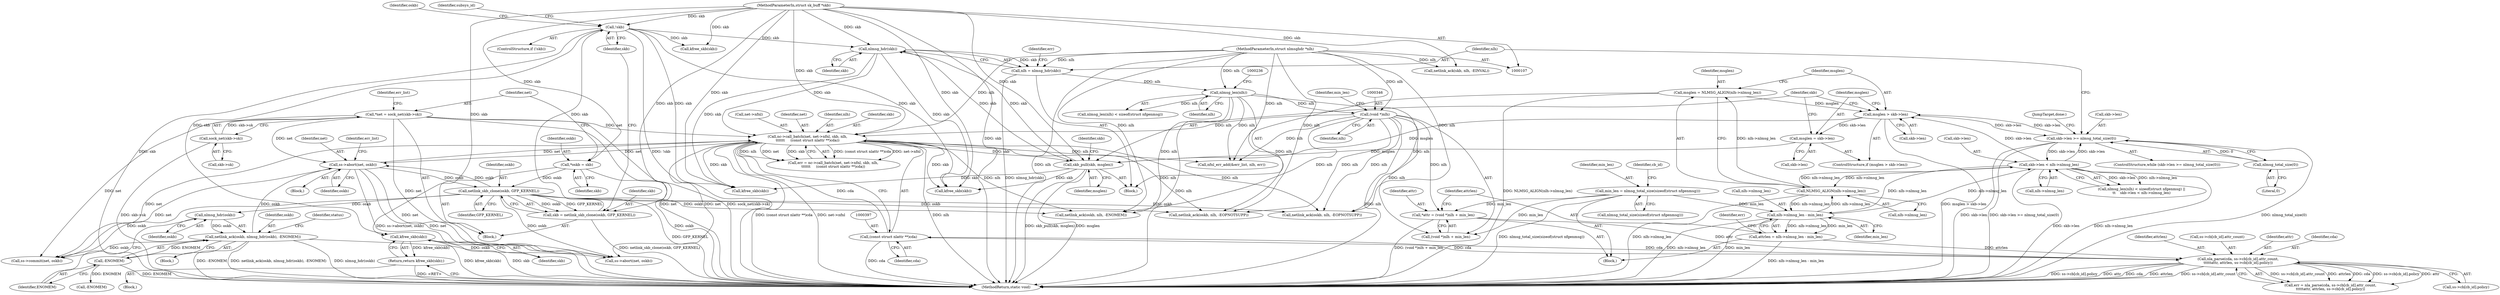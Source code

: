 digraph "1_linux_c58d6c93680f28ac58984af61d0a7ebf4319c241@API" {
"1000211" [label="(Call,kfree_skb(skb))"];
"1000149" [label="(Call,!skb)"];
"1000143" [label="(Call,skb = netlink_skb_clone(oskb, GFP_KERNEL))"];
"1000145" [label="(Call,netlink_skb_clone(oskb, GFP_KERNEL))"];
"1000113" [label="(Call,*oskb = skb)"];
"1000108" [label="(MethodParameterIn,struct sk_buff *skb)"];
"1000473" [label="(Call,ss->abort(net, oskb))"];
"1000117" [label="(Call,*net = sock_net(skb->sk))"];
"1000119" [label="(Call,sock_net(skb->sk))"];
"1000389" [label="(Call,nc->call_batch(net, net->nfnl, skb, nlh,\n\t\t\t\t\t\t     (const struct nlattr **)cda))"];
"1000225" [label="(Call,nlmsg_hdr(skb))"];
"1000464" [label="(Call,skb_pull(skb, msglen))"];
"1000454" [label="(Call,msglen > skb->len)"];
"1000447" [label="(Call,msglen = NLMSG_ALIGN(nlh->nlmsg_len))"];
"1000449" [label="(Call,NLMSG_ALIGN(nlh->nlmsg_len))"];
"1000352" [label="(Call,nlh->nlmsg_len - min_len)"];
"1000237" [label="(Call,skb->len < nlh->nlmsg_len)"];
"1000214" [label="(Call,skb->len >= nlmsg_total_size(0))"];
"1000218" [label="(Call,nlmsg_total_size(0))"];
"1000328" [label="(Call,min_len = nlmsg_total_size(sizeof(struct nfgenmsg)))"];
"1000459" [label="(Call,msglen = skb->len)"];
"1000345" [label="(Call,(void *)nlh)"];
"1000233" [label="(Call,nlmsg_len(nlh))"];
"1000223" [label="(Call,nlh = nlmsg_hdr(skb))"];
"1000109" [label="(MethodParameterIn,struct nlmsghdr *nlh)"];
"1000396" [label="(Call,(const struct nlattr **)cda)"];
"1000359" [label="(Call,nla_parse(cda, ss->cb[cb_id].attr_count,\n\t\t\t\t\tattr, attrlen, ss->cb[cb_id].policy))"];
"1000342" [label="(Call,*attr = (void *)nlh + min_len)"];
"1000350" [label="(Call,attrlen = nlh->nlmsg_len - min_len)"];
"1000431" [label="(Call,netlink_ack(oskb, nlmsg_hdr(oskb), -ENOMEM))"];
"1000433" [label="(Call,nlmsg_hdr(oskb))"];
"1000435" [label="(Call,-ENOMEM)"];
"1000210" [label="(Return,return kfree_skb(skb);)"];
"1000224" [label="(Identifier,nlh)"];
"1000465" [label="(Identifier,skb)"];
"1000241" [label="(Call,nlh->nlmsg_len)"];
"1000438" [label="(Identifier,status)"];
"1000226" [label="(Identifier,skb)"];
"1000359" [label="(Call,nla_parse(cda, ss->cb[cb_id].attr_count,\n\t\t\t\t\tattr, attrlen, ss->cb[cb_id].policy))"];
"1000134" [label="(Call,netlink_ack(skb, nlh, -EINVAL))"];
"1000118" [label="(Identifier,net)"];
"1000335" [label="(Identifier,cb_id)"];
"1000357" [label="(Call,err = nla_parse(cda, ss->cb[cb_id].attr_count,\n\t\t\t\t\tattr, attrlen, ss->cb[cb_id].policy))"];
"1000369" [label="(Identifier,attrlen)"];
"1000472" [label="(Block,)"];
"1000213" [label="(ControlStructure,while (skb->len >= nlmsg_total_size(0)))"];
"1000233" [label="(Call,nlmsg_len(nlh))"];
"1000432" [label="(Identifier,oskb)"];
"1000473" [label="(Call,ss->abort(net, oskb))"];
"1000456" [label="(Call,skb->len)"];
"1000450" [label="(Call,nlh->nlmsg_len)"];
"1000109" [label="(MethodParameterIn,struct nlmsghdr *nlh)"];
"1000434" [label="(Identifier,oskb)"];
"1000225" [label="(Call,nlmsg_hdr(skb))"];
"1000506" [label="(MethodReturn,static void)"];
"1000460" [label="(Identifier,msglen)"];
"1000361" [label="(Call,ss->cb[cb_id].attr_count)"];
"1000330" [label="(Call,nlmsg_total_size(sizeof(struct nfgenmsg)))"];
"1000329" [label="(Identifier,min_len)"];
"1000152" [label="(Call,netlink_ack(oskb, nlh, -ENOMEM))"];
"1000115" [label="(Identifier,skb)"];
"1000212" [label="(Identifier,skb)"];
"1000433" [label="(Call,nlmsg_hdr(oskb))"];
"1000119" [label="(Call,sock_net(skb->sk))"];
"1000120" [label="(Call,skb->sk)"];
"1000144" [label="(Identifier,skb)"];
"1000345" [label="(Call,(void *)nlh)"];
"1000117" [label="(Call,*net = sock_net(skb->sk))"];
"1000387" [label="(Call,err = nc->call_batch(net, net->nfnl, skb, nlh,\n\t\t\t\t\t\t     (const struct nlattr **)cda))"];
"1000352" [label="(Call,nlh->nlmsg_len - min_len)"];
"1000326" [label="(Block,)"];
"1000148" [label="(ControlStructure,if (!skb))"];
"1000228" [label="(Identifier,err)"];
"1000153" [label="(Identifier,oskb)"];
"1000350" [label="(Call,attrlen = nlh->nlmsg_len - min_len)"];
"1000232" [label="(Call,nlmsg_len(nlh) < sizeof(struct nfgenmsg))"];
"1000396" [label="(Call,(const struct nlattr **)cda)"];
"1000448" [label="(Identifier,msglen)"];
"1000216" [label="(Identifier,skb)"];
"1000427" [label="(Block,)"];
"1000474" [label="(Identifier,net)"];
"1000459" [label="(Call,msglen = skb->len)"];
"1000143" [label="(Call,skb = netlink_skb_clone(oskb, GFP_KERNEL))"];
"1000190" [label="(Call,kfree_skb(skb))"];
"1000455" [label="(Identifier,msglen)"];
"1000114" [label="(Identifier,oskb)"];
"1000461" [label="(Call,skb->len)"];
"1000184" [label="(Call,netlink_ack(oskb, nlh, -EOPNOTSUPP))"];
"1000435" [label="(Call,-ENOMEM)"];
"1000343" [label="(Identifier,attr)"];
"1000342" [label="(Call,*attr = (void *)nlh + min_len)"];
"1000155" [label="(Call,-ENOMEM)"];
"1000447" [label="(Call,msglen = NLMSG_ALIGN(nlh->nlmsg_len))"];
"1000211" [label="(Call,kfree_skb(skb))"];
"1000344" [label="(Call,(void *)nlh + min_len)"];
"1000234" [label="(Identifier,nlh)"];
"1000108" [label="(MethodParameterIn,struct sk_buff *skb)"];
"1000475" [label="(Identifier,oskb)"];
"1000126" [label="(Identifier,err_list)"];
"1000478" [label="(Identifier,err_list)"];
"1000431" [label="(Call,netlink_ack(oskb, nlmsg_hdr(oskb), -ENOMEM))"];
"1000146" [label="(Identifier,oskb)"];
"1000351" [label="(Identifier,attrlen)"];
"1000490" [label="(Call,ss->commit(net, oskb))"];
"1000158" [label="(Identifier,subsys_id)"];
"1000149" [label="(Call,!skb)"];
"1000238" [label="(Call,skb->len)"];
"1000223" [label="(Call,nlh = nlmsg_hdr(skb))"];
"1000467" [label="(JumpTarget,done:)"];
"1000495" [label="(Call,ss->abort(net, oskb))"];
"1000147" [label="(Identifier,GFP_KERNEL)"];
"1000394" [label="(Identifier,skb)"];
"1000449" [label="(Call,NLMSG_ALIGN(nlh->nlmsg_len))"];
"1000391" [label="(Call,net->nfnl)"];
"1000347" [label="(Identifier,nlh)"];
"1000464" [label="(Call,skb_pull(skb, msglen))"];
"1000348" [label="(Identifier,min_len)"];
"1000220" [label="(Block,)"];
"1000150" [label="(Identifier,skb)"];
"1000454" [label="(Call,msglen > skb->len)"];
"1000218" [label="(Call,nlmsg_total_size(0))"];
"1000436" [label="(Identifier,ENOMEM)"];
"1000389" [label="(Call,nc->call_batch(net, net->nfnl, skb, nlh,\n\t\t\t\t\t\t     (const struct nlattr **)cda))"];
"1000210" [label="(Return,return kfree_skb(skb);)"];
"1000368" [label="(Identifier,attr)"];
"1000390" [label="(Identifier,net)"];
"1000453" [label="(ControlStructure,if (msglen > skb->len))"];
"1000219" [label="(Literal,0)"];
"1000145" [label="(Call,netlink_skb_clone(oskb, GFP_KERNEL))"];
"1000214" [label="(Call,skb->len >= nlmsg_total_size(0))"];
"1000395" [label="(Identifier,nlh)"];
"1000205" [label="(Call,netlink_ack(oskb, nlh, -EOPNOTSUPP))"];
"1000328" [label="(Call,min_len = nlmsg_total_size(sizeof(struct nfgenmsg)))"];
"1000466" [label="(Identifier,msglen)"];
"1000370" [label="(Call,ss->cb[cb_id].policy)"];
"1000356" [label="(Identifier,min_len)"];
"1000111" [label="(Block,)"];
"1000358" [label="(Identifier,err)"];
"1000231" [label="(Call,nlmsg_len(nlh) < sizeof(struct nfgenmsg) ||\n\t\t    skb->len < nlh->nlmsg_len)"];
"1000215" [label="(Call,skb->len)"];
"1000237" [label="(Call,skb->len < nlh->nlmsg_len)"];
"1000113" [label="(Call,*oskb = skb)"];
"1000504" [label="(Call,kfree_skb(skb))"];
"1000421" [label="(Call,nfnl_err_add(&err_list, nlh, err))"];
"1000398" [label="(Identifier,cda)"];
"1000360" [label="(Identifier,cda)"];
"1000353" [label="(Call,nlh->nlmsg_len)"];
"1000202" [label="(Block,)"];
"1000481" [label="(Call,kfree_skb(skb))"];
"1000211" -> "1000210"  [label="AST: "];
"1000211" -> "1000212"  [label="CFG: "];
"1000212" -> "1000211"  [label="AST: "];
"1000210" -> "1000211"  [label="CFG: "];
"1000211" -> "1000506"  [label="DDG: skb"];
"1000211" -> "1000506"  [label="DDG: kfree_skb(skb)"];
"1000211" -> "1000210"  [label="DDG: kfree_skb(skb)"];
"1000149" -> "1000211"  [label="DDG: skb"];
"1000108" -> "1000211"  [label="DDG: skb"];
"1000149" -> "1000148"  [label="AST: "];
"1000149" -> "1000150"  [label="CFG: "];
"1000150" -> "1000149"  [label="AST: "];
"1000153" -> "1000149"  [label="CFG: "];
"1000158" -> "1000149"  [label="CFG: "];
"1000149" -> "1000506"  [label="DDG: !skb"];
"1000149" -> "1000506"  [label="DDG: skb"];
"1000143" -> "1000149"  [label="DDG: skb"];
"1000108" -> "1000149"  [label="DDG: skb"];
"1000149" -> "1000190"  [label="DDG: skb"];
"1000149" -> "1000225"  [label="DDG: skb"];
"1000149" -> "1000481"  [label="DDG: skb"];
"1000149" -> "1000504"  [label="DDG: skb"];
"1000143" -> "1000111"  [label="AST: "];
"1000143" -> "1000145"  [label="CFG: "];
"1000144" -> "1000143"  [label="AST: "];
"1000145" -> "1000143"  [label="AST: "];
"1000150" -> "1000143"  [label="CFG: "];
"1000143" -> "1000506"  [label="DDG: netlink_skb_clone(oskb, GFP_KERNEL)"];
"1000145" -> "1000143"  [label="DDG: oskb"];
"1000145" -> "1000143"  [label="DDG: GFP_KERNEL"];
"1000108" -> "1000143"  [label="DDG: skb"];
"1000145" -> "1000147"  [label="CFG: "];
"1000146" -> "1000145"  [label="AST: "];
"1000147" -> "1000145"  [label="AST: "];
"1000145" -> "1000506"  [label="DDG: GFP_KERNEL"];
"1000113" -> "1000145"  [label="DDG: oskb"];
"1000473" -> "1000145"  [label="DDG: oskb"];
"1000145" -> "1000152"  [label="DDG: oskb"];
"1000145" -> "1000184"  [label="DDG: oskb"];
"1000145" -> "1000205"  [label="DDG: oskb"];
"1000145" -> "1000433"  [label="DDG: oskb"];
"1000145" -> "1000473"  [label="DDG: oskb"];
"1000145" -> "1000490"  [label="DDG: oskb"];
"1000145" -> "1000495"  [label="DDG: oskb"];
"1000113" -> "1000111"  [label="AST: "];
"1000113" -> "1000115"  [label="CFG: "];
"1000114" -> "1000113"  [label="AST: "];
"1000115" -> "1000113"  [label="AST: "];
"1000118" -> "1000113"  [label="CFG: "];
"1000113" -> "1000506"  [label="DDG: oskb"];
"1000108" -> "1000113"  [label="DDG: skb"];
"1000108" -> "1000107"  [label="AST: "];
"1000108" -> "1000506"  [label="DDG: skb"];
"1000108" -> "1000134"  [label="DDG: skb"];
"1000108" -> "1000190"  [label="DDG: skb"];
"1000108" -> "1000225"  [label="DDG: skb"];
"1000108" -> "1000389"  [label="DDG: skb"];
"1000108" -> "1000464"  [label="DDG: skb"];
"1000108" -> "1000481"  [label="DDG: skb"];
"1000108" -> "1000504"  [label="DDG: skb"];
"1000473" -> "1000472"  [label="AST: "];
"1000473" -> "1000475"  [label="CFG: "];
"1000474" -> "1000473"  [label="AST: "];
"1000475" -> "1000473"  [label="AST: "];
"1000478" -> "1000473"  [label="CFG: "];
"1000473" -> "1000506"  [label="DDG: net"];
"1000473" -> "1000506"  [label="DDG: ss->abort(net, oskb)"];
"1000473" -> "1000389"  [label="DDG: net"];
"1000117" -> "1000473"  [label="DDG: net"];
"1000389" -> "1000473"  [label="DDG: net"];
"1000431" -> "1000473"  [label="DDG: oskb"];
"1000473" -> "1000490"  [label="DDG: net"];
"1000473" -> "1000495"  [label="DDG: net"];
"1000117" -> "1000111"  [label="AST: "];
"1000117" -> "1000119"  [label="CFG: "];
"1000118" -> "1000117"  [label="AST: "];
"1000119" -> "1000117"  [label="AST: "];
"1000126" -> "1000117"  [label="CFG: "];
"1000117" -> "1000506"  [label="DDG: net"];
"1000117" -> "1000506"  [label="DDG: sock_net(skb->sk)"];
"1000119" -> "1000117"  [label="DDG: skb->sk"];
"1000117" -> "1000389"  [label="DDG: net"];
"1000117" -> "1000490"  [label="DDG: net"];
"1000117" -> "1000495"  [label="DDG: net"];
"1000119" -> "1000120"  [label="CFG: "];
"1000120" -> "1000119"  [label="AST: "];
"1000119" -> "1000506"  [label="DDG: skb->sk"];
"1000389" -> "1000387"  [label="AST: "];
"1000389" -> "1000396"  [label="CFG: "];
"1000390" -> "1000389"  [label="AST: "];
"1000391" -> "1000389"  [label="AST: "];
"1000394" -> "1000389"  [label="AST: "];
"1000395" -> "1000389"  [label="AST: "];
"1000396" -> "1000389"  [label="AST: "];
"1000387" -> "1000389"  [label="CFG: "];
"1000389" -> "1000506"  [label="DDG: (const struct nlattr **)cda"];
"1000389" -> "1000506"  [label="DDG: net->nfnl"];
"1000389" -> "1000506"  [label="DDG: nlh"];
"1000389" -> "1000152"  [label="DDG: nlh"];
"1000389" -> "1000184"  [label="DDG: nlh"];
"1000389" -> "1000205"  [label="DDG: nlh"];
"1000389" -> "1000387"  [label="DDG: (const struct nlattr **)cda"];
"1000389" -> "1000387"  [label="DDG: net->nfnl"];
"1000389" -> "1000387"  [label="DDG: nlh"];
"1000389" -> "1000387"  [label="DDG: net"];
"1000389" -> "1000387"  [label="DDG: skb"];
"1000225" -> "1000389"  [label="DDG: skb"];
"1000345" -> "1000389"  [label="DDG: nlh"];
"1000109" -> "1000389"  [label="DDG: nlh"];
"1000396" -> "1000389"  [label="DDG: cda"];
"1000389" -> "1000421"  [label="DDG: nlh"];
"1000389" -> "1000464"  [label="DDG: skb"];
"1000389" -> "1000481"  [label="DDG: skb"];
"1000389" -> "1000490"  [label="DDG: net"];
"1000389" -> "1000495"  [label="DDG: net"];
"1000389" -> "1000504"  [label="DDG: skb"];
"1000225" -> "1000223"  [label="AST: "];
"1000225" -> "1000226"  [label="CFG: "];
"1000226" -> "1000225"  [label="AST: "];
"1000223" -> "1000225"  [label="CFG: "];
"1000225" -> "1000223"  [label="DDG: skb"];
"1000464" -> "1000225"  [label="DDG: skb"];
"1000225" -> "1000464"  [label="DDG: skb"];
"1000225" -> "1000481"  [label="DDG: skb"];
"1000225" -> "1000504"  [label="DDG: skb"];
"1000464" -> "1000220"  [label="AST: "];
"1000464" -> "1000466"  [label="CFG: "];
"1000465" -> "1000464"  [label="AST: "];
"1000466" -> "1000464"  [label="AST: "];
"1000216" -> "1000464"  [label="CFG: "];
"1000464" -> "1000506"  [label="DDG: skb_pull(skb, msglen)"];
"1000464" -> "1000506"  [label="DDG: msglen"];
"1000454" -> "1000464"  [label="DDG: msglen"];
"1000459" -> "1000464"  [label="DDG: msglen"];
"1000464" -> "1000481"  [label="DDG: skb"];
"1000464" -> "1000504"  [label="DDG: skb"];
"1000454" -> "1000453"  [label="AST: "];
"1000454" -> "1000456"  [label="CFG: "];
"1000455" -> "1000454"  [label="AST: "];
"1000456" -> "1000454"  [label="AST: "];
"1000460" -> "1000454"  [label="CFG: "];
"1000465" -> "1000454"  [label="CFG: "];
"1000454" -> "1000506"  [label="DDG: msglen > skb->len"];
"1000454" -> "1000214"  [label="DDG: skb->len"];
"1000447" -> "1000454"  [label="DDG: msglen"];
"1000237" -> "1000454"  [label="DDG: skb->len"];
"1000214" -> "1000454"  [label="DDG: skb->len"];
"1000454" -> "1000459"  [label="DDG: skb->len"];
"1000447" -> "1000220"  [label="AST: "];
"1000447" -> "1000449"  [label="CFG: "];
"1000448" -> "1000447"  [label="AST: "];
"1000449" -> "1000447"  [label="AST: "];
"1000455" -> "1000447"  [label="CFG: "];
"1000447" -> "1000506"  [label="DDG: NLMSG_ALIGN(nlh->nlmsg_len)"];
"1000449" -> "1000447"  [label="DDG: nlh->nlmsg_len"];
"1000449" -> "1000450"  [label="CFG: "];
"1000450" -> "1000449"  [label="AST: "];
"1000449" -> "1000506"  [label="DDG: nlh->nlmsg_len"];
"1000449" -> "1000237"  [label="DDG: nlh->nlmsg_len"];
"1000449" -> "1000352"  [label="DDG: nlh->nlmsg_len"];
"1000352" -> "1000449"  [label="DDG: nlh->nlmsg_len"];
"1000237" -> "1000449"  [label="DDG: nlh->nlmsg_len"];
"1000352" -> "1000350"  [label="AST: "];
"1000352" -> "1000356"  [label="CFG: "];
"1000353" -> "1000352"  [label="AST: "];
"1000356" -> "1000352"  [label="AST: "];
"1000350" -> "1000352"  [label="CFG: "];
"1000352" -> "1000506"  [label="DDG: min_len"];
"1000352" -> "1000506"  [label="DDG: nlh->nlmsg_len"];
"1000352" -> "1000237"  [label="DDG: nlh->nlmsg_len"];
"1000352" -> "1000350"  [label="DDG: nlh->nlmsg_len"];
"1000352" -> "1000350"  [label="DDG: min_len"];
"1000237" -> "1000352"  [label="DDG: nlh->nlmsg_len"];
"1000328" -> "1000352"  [label="DDG: min_len"];
"1000237" -> "1000231"  [label="AST: "];
"1000237" -> "1000241"  [label="CFG: "];
"1000238" -> "1000237"  [label="AST: "];
"1000241" -> "1000237"  [label="AST: "];
"1000231" -> "1000237"  [label="CFG: "];
"1000237" -> "1000506"  [label="DDG: skb->len"];
"1000237" -> "1000506"  [label="DDG: nlh->nlmsg_len"];
"1000237" -> "1000214"  [label="DDG: skb->len"];
"1000237" -> "1000231"  [label="DDG: skb->len"];
"1000237" -> "1000231"  [label="DDG: nlh->nlmsg_len"];
"1000214" -> "1000237"  [label="DDG: skb->len"];
"1000214" -> "1000213"  [label="AST: "];
"1000214" -> "1000218"  [label="CFG: "];
"1000215" -> "1000214"  [label="AST: "];
"1000218" -> "1000214"  [label="AST: "];
"1000224" -> "1000214"  [label="CFG: "];
"1000467" -> "1000214"  [label="CFG: "];
"1000214" -> "1000506"  [label="DDG: skb->len >= nlmsg_total_size(0)"];
"1000214" -> "1000506"  [label="DDG: nlmsg_total_size(0)"];
"1000214" -> "1000506"  [label="DDG: skb->len"];
"1000218" -> "1000214"  [label="DDG: 0"];
"1000218" -> "1000219"  [label="CFG: "];
"1000219" -> "1000218"  [label="AST: "];
"1000328" -> "1000326"  [label="AST: "];
"1000328" -> "1000330"  [label="CFG: "];
"1000329" -> "1000328"  [label="AST: "];
"1000330" -> "1000328"  [label="AST: "];
"1000335" -> "1000328"  [label="CFG: "];
"1000328" -> "1000506"  [label="DDG: nlmsg_total_size(sizeof(struct nfgenmsg))"];
"1000328" -> "1000342"  [label="DDG: min_len"];
"1000328" -> "1000344"  [label="DDG: min_len"];
"1000459" -> "1000453"  [label="AST: "];
"1000459" -> "1000461"  [label="CFG: "];
"1000460" -> "1000459"  [label="AST: "];
"1000461" -> "1000459"  [label="AST: "];
"1000465" -> "1000459"  [label="CFG: "];
"1000345" -> "1000344"  [label="AST: "];
"1000345" -> "1000347"  [label="CFG: "];
"1000346" -> "1000345"  [label="AST: "];
"1000347" -> "1000345"  [label="AST: "];
"1000348" -> "1000345"  [label="CFG: "];
"1000345" -> "1000506"  [label="DDG: nlh"];
"1000345" -> "1000152"  [label="DDG: nlh"];
"1000345" -> "1000184"  [label="DDG: nlh"];
"1000345" -> "1000205"  [label="DDG: nlh"];
"1000345" -> "1000342"  [label="DDG: nlh"];
"1000345" -> "1000344"  [label="DDG: nlh"];
"1000233" -> "1000345"  [label="DDG: nlh"];
"1000109" -> "1000345"  [label="DDG: nlh"];
"1000345" -> "1000421"  [label="DDG: nlh"];
"1000233" -> "1000232"  [label="AST: "];
"1000233" -> "1000234"  [label="CFG: "];
"1000234" -> "1000233"  [label="AST: "];
"1000236" -> "1000233"  [label="CFG: "];
"1000233" -> "1000506"  [label="DDG: nlh"];
"1000233" -> "1000152"  [label="DDG: nlh"];
"1000233" -> "1000184"  [label="DDG: nlh"];
"1000233" -> "1000205"  [label="DDG: nlh"];
"1000233" -> "1000232"  [label="DDG: nlh"];
"1000223" -> "1000233"  [label="DDG: nlh"];
"1000109" -> "1000233"  [label="DDG: nlh"];
"1000233" -> "1000421"  [label="DDG: nlh"];
"1000223" -> "1000220"  [label="AST: "];
"1000224" -> "1000223"  [label="AST: "];
"1000228" -> "1000223"  [label="CFG: "];
"1000223" -> "1000506"  [label="DDG: nlmsg_hdr(skb)"];
"1000109" -> "1000223"  [label="DDG: nlh"];
"1000109" -> "1000107"  [label="AST: "];
"1000109" -> "1000506"  [label="DDG: nlh"];
"1000109" -> "1000134"  [label="DDG: nlh"];
"1000109" -> "1000152"  [label="DDG: nlh"];
"1000109" -> "1000184"  [label="DDG: nlh"];
"1000109" -> "1000205"  [label="DDG: nlh"];
"1000109" -> "1000421"  [label="DDG: nlh"];
"1000396" -> "1000398"  [label="CFG: "];
"1000397" -> "1000396"  [label="AST: "];
"1000398" -> "1000396"  [label="AST: "];
"1000396" -> "1000506"  [label="DDG: cda"];
"1000396" -> "1000359"  [label="DDG: cda"];
"1000359" -> "1000396"  [label="DDG: cda"];
"1000359" -> "1000357"  [label="AST: "];
"1000359" -> "1000370"  [label="CFG: "];
"1000360" -> "1000359"  [label="AST: "];
"1000361" -> "1000359"  [label="AST: "];
"1000368" -> "1000359"  [label="AST: "];
"1000369" -> "1000359"  [label="AST: "];
"1000370" -> "1000359"  [label="AST: "];
"1000357" -> "1000359"  [label="CFG: "];
"1000359" -> "1000506"  [label="DDG: attrlen"];
"1000359" -> "1000506"  [label="DDG: ss->cb[cb_id].attr_count"];
"1000359" -> "1000506"  [label="DDG: ss->cb[cb_id].policy"];
"1000359" -> "1000506"  [label="DDG: attr"];
"1000359" -> "1000506"  [label="DDG: cda"];
"1000359" -> "1000357"  [label="DDG: ss->cb[cb_id].attr_count"];
"1000359" -> "1000357"  [label="DDG: attrlen"];
"1000359" -> "1000357"  [label="DDG: cda"];
"1000359" -> "1000357"  [label="DDG: ss->cb[cb_id].policy"];
"1000359" -> "1000357"  [label="DDG: attr"];
"1000342" -> "1000359"  [label="DDG: attr"];
"1000350" -> "1000359"  [label="DDG: attrlen"];
"1000342" -> "1000326"  [label="AST: "];
"1000342" -> "1000344"  [label="CFG: "];
"1000343" -> "1000342"  [label="AST: "];
"1000344" -> "1000342"  [label="AST: "];
"1000351" -> "1000342"  [label="CFG: "];
"1000342" -> "1000506"  [label="DDG: (void *)nlh + min_len"];
"1000350" -> "1000326"  [label="AST: "];
"1000351" -> "1000350"  [label="AST: "];
"1000358" -> "1000350"  [label="CFG: "];
"1000350" -> "1000506"  [label="DDG: nlh->nlmsg_len - min_len"];
"1000431" -> "1000427"  [label="AST: "];
"1000431" -> "1000435"  [label="CFG: "];
"1000432" -> "1000431"  [label="AST: "];
"1000433" -> "1000431"  [label="AST: "];
"1000435" -> "1000431"  [label="AST: "];
"1000438" -> "1000431"  [label="CFG: "];
"1000431" -> "1000506"  [label="DDG: netlink_ack(oskb, nlmsg_hdr(oskb), -ENOMEM)"];
"1000431" -> "1000506"  [label="DDG: nlmsg_hdr(oskb)"];
"1000431" -> "1000506"  [label="DDG: -ENOMEM"];
"1000433" -> "1000431"  [label="DDG: oskb"];
"1000435" -> "1000431"  [label="DDG: ENOMEM"];
"1000431" -> "1000490"  [label="DDG: oskb"];
"1000431" -> "1000495"  [label="DDG: oskb"];
"1000433" -> "1000434"  [label="CFG: "];
"1000434" -> "1000433"  [label="AST: "];
"1000436" -> "1000433"  [label="CFG: "];
"1000435" -> "1000436"  [label="CFG: "];
"1000436" -> "1000435"  [label="AST: "];
"1000435" -> "1000506"  [label="DDG: ENOMEM"];
"1000435" -> "1000155"  [label="DDG: ENOMEM"];
"1000210" -> "1000202"  [label="AST: "];
"1000506" -> "1000210"  [label="CFG: "];
"1000210" -> "1000506"  [label="DDG: <RET>"];
}
